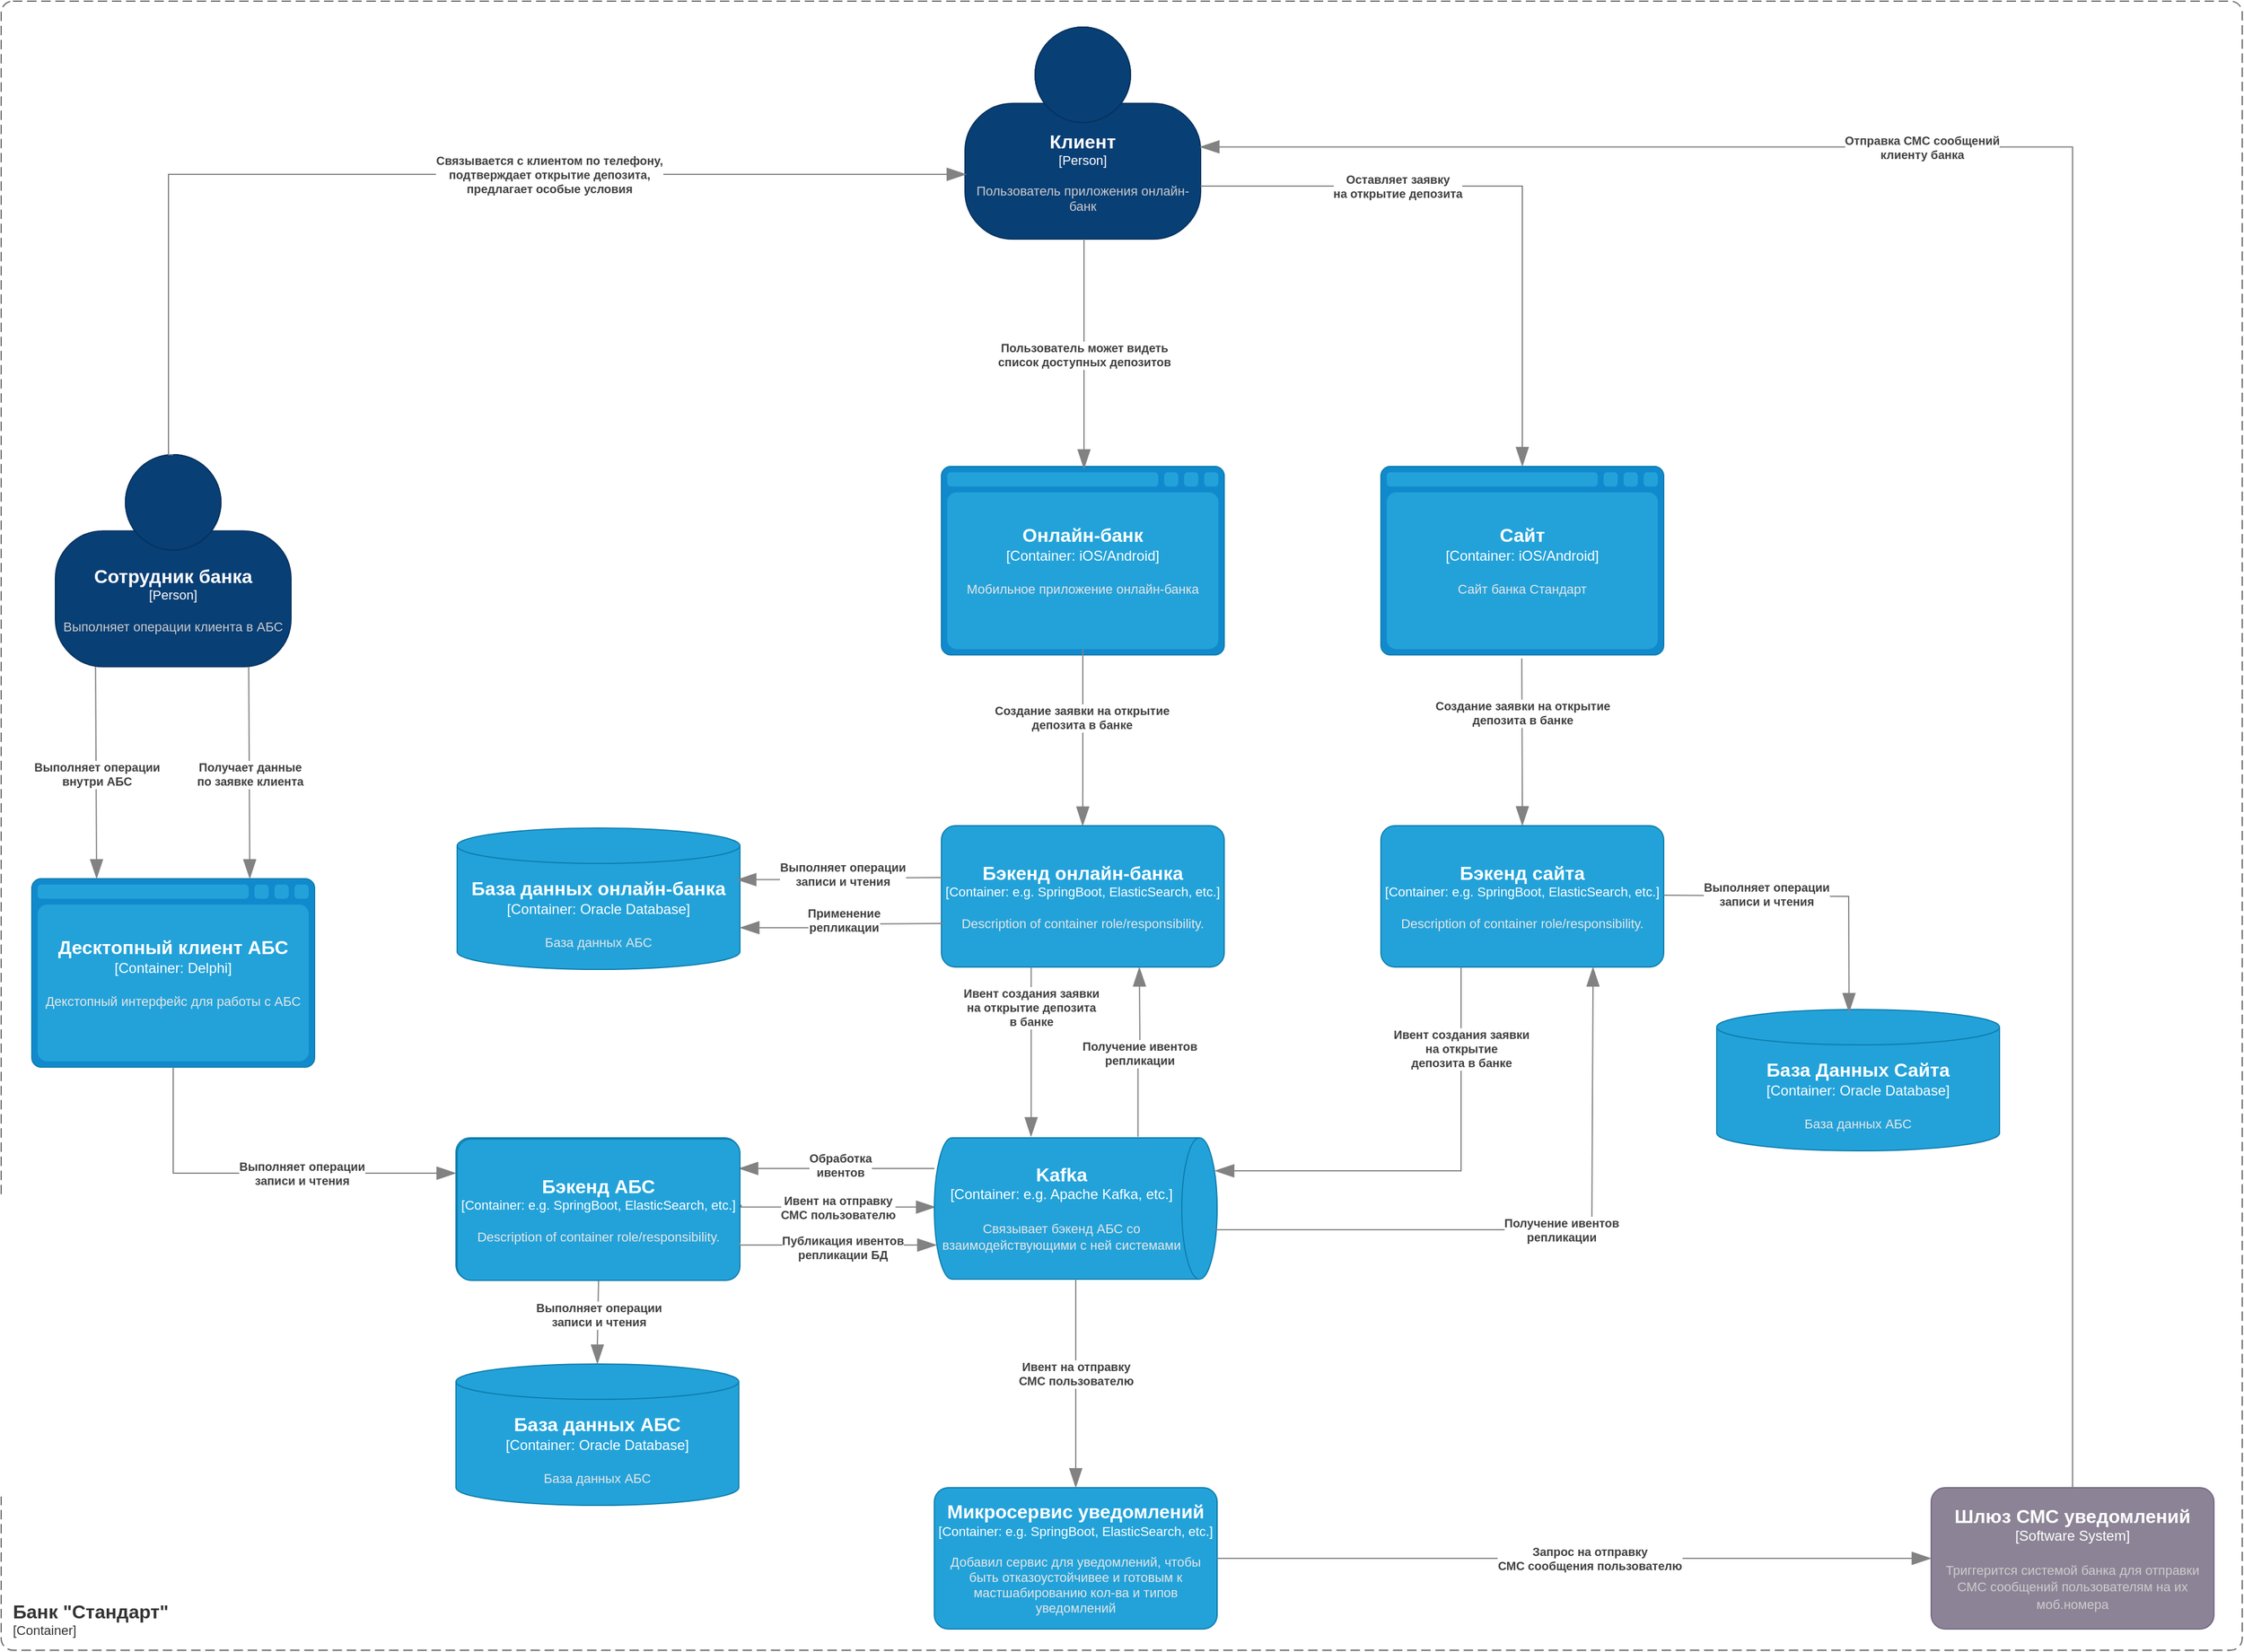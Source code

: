 <mxfile version="26.1.1">
  <diagram name="Page-1" id="vCLyMMl_M-aFY95efaUr">
    <mxGraphModel dx="3292" dy="2176" grid="0" gridSize="1" guides="1" tooltips="1" connect="1" arrows="1" fold="1" page="0" pageScale="1" pageWidth="827" pageHeight="1169" math="0" shadow="0">
      <root>
        <mxCell id="0" />
        <mxCell id="1" parent="0" />
        <object placeholders="1" c4Name="Десктопный клиент АБС" c4Type="Container" c4Technology="Delphi" c4Description="Декстопный интерфейс для работы с АБС" label="&lt;font style=&quot;font-size: 16px&quot;&gt;&lt;b&gt;%c4Name%&lt;/b&gt;&lt;/font&gt;&lt;div&gt;[%c4Type%:&amp;nbsp;%c4Technology%]&lt;/div&gt;&lt;br&gt;&lt;div&gt;&lt;font style=&quot;font-size: 11px&quot;&gt;&lt;font color=&quot;#E6E6E6&quot;&gt;%c4Description%&lt;/font&gt;&lt;/div&gt;" id="JOCY_ID4hpT7s9W917Ay-1">
          <mxCell style="shape=mxgraph.c4.webBrowserContainer2;whiteSpace=wrap;html=1;boundedLbl=1;rounded=0;labelBackgroundColor=none;strokeColor=#118ACD;fillColor=#23A2D9;strokeColor=#118ACD;strokeColor2=#0E7DAD;fontSize=12;fontColor=#ffffff;align=center;metaEdit=1;points=[[0.5,0,0],[1,0.25,0],[1,0.5,0],[1,0.75,0],[0.5,1,0],[0,0.75,0],[0,0.5,0],[0,0.25,0]];resizable=0;" parent="1" vertex="1">
            <mxGeometry x="360" y="540" width="240" height="160" as="geometry" />
          </mxCell>
        </object>
        <object placeholders="1" c4Name="База данных АБС" c4Type="Container" c4Technology="Oracle Database" c4Description="База данных АБС" label="&lt;font style=&quot;font-size: 16px&quot;&gt;&lt;b&gt;%c4Name%&lt;/b&gt;&lt;/font&gt;&lt;div&gt;[%c4Type%:&amp;nbsp;%c4Technology%]&lt;/div&gt;&lt;br&gt;&lt;div&gt;&lt;font style=&quot;font-size: 11px&quot;&gt;&lt;font color=&quot;#E6E6E6&quot;&gt;%c4Description%&lt;/font&gt;&lt;/div&gt;" id="JOCY_ID4hpT7s9W917Ay-2">
          <mxCell style="shape=cylinder3;size=15;whiteSpace=wrap;html=1;boundedLbl=1;rounded=0;labelBackgroundColor=none;fillColor=#23A2D9;fontSize=12;fontColor=#ffffff;align=center;strokeColor=#0E7DAD;metaEdit=1;points=[[0.5,0,0],[1,0.25,0],[1,0.5,0],[1,0.75,0],[0.5,1,0],[0,0.75,0],[0,0.5,0],[0,0.25,0]];resizable=0;" parent="1" vertex="1">
            <mxGeometry x="720" y="952" width="240" height="120" as="geometry" />
          </mxCell>
        </object>
        <object placeholders="1" c4Name="Бэкенд АБС" c4Type="Container" c4Technology="e.g. SpringBoot, ElasticSearch, etc." c4Description="Description of container role/responsibility." label="&lt;font style=&quot;font-size: 16px&quot;&gt;&lt;b&gt;%c4Name%&lt;/b&gt;&lt;/font&gt;&lt;div&gt;[%c4Type%: %c4Technology%]&lt;/div&gt;&lt;br&gt;&lt;div&gt;&lt;font style=&quot;font-size: 11px&quot;&gt;&lt;font color=&quot;#E6E6E6&quot;&gt;%c4Description%&lt;/font&gt;&lt;/div&gt;" id="JOCY_ID4hpT7s9W917Ay-3">
          <mxCell style="rounded=1;whiteSpace=wrap;html=1;fontSize=11;labelBackgroundColor=none;fillColor=#23A2D9;fontColor=#ffffff;align=center;arcSize=10;strokeColor=#0E7DAD;metaEdit=1;resizable=0;points=[[0.25,0,0],[0.5,0,0],[0.75,0,0],[1,0.25,0],[1,0.5,0],[1,0.75,0],[0.75,1,0],[0.5,1,0],[0.25,1,0],[0,0.75,0],[0,0.5,0],[0,0.25,0]];" parent="1" vertex="1">
            <mxGeometry x="720" y="760" width="240" height="120" as="geometry" />
          </mxCell>
        </object>
        <object placeholders="1" c4Name="Онлайн-банк" c4Type="Container" c4Technology="iOS/Android" c4Description="Мобильное приложение онлайн-банка" label="&lt;font style=&quot;font-size: 16px&quot;&gt;&lt;b&gt;%c4Name%&lt;/b&gt;&lt;/font&gt;&lt;div&gt;[%c4Type%:&amp;nbsp;%c4Technology%]&lt;/div&gt;&lt;br&gt;&lt;div&gt;&lt;font style=&quot;font-size: 11px&quot;&gt;&lt;font color=&quot;#E6E6E6&quot;&gt;%c4Description%&lt;/font&gt;&lt;/div&gt;" id="JOCY_ID4hpT7s9W917Ay-4">
          <mxCell style="shape=mxgraph.c4.webBrowserContainer2;whiteSpace=wrap;html=1;boundedLbl=1;rounded=0;labelBackgroundColor=none;strokeColor=#118ACD;fillColor=#23A2D9;strokeColor=#118ACD;strokeColor2=#0E7DAD;fontSize=12;fontColor=#ffffff;align=center;metaEdit=1;points=[[0.5,0,0],[1,0.25,0],[1,0.5,0],[1,0.75,0],[0.5,1,0],[0,0.75,0],[0,0.5,0],[0,0.25,0]];resizable=0;" parent="1" vertex="1">
            <mxGeometry x="1132" y="190" width="240" height="160" as="geometry" />
          </mxCell>
        </object>
        <object placeholders="1" c4Name="Сотрудник банка" c4Type="Person" c4Description="Выполняет операции клиента в АБС" label="&lt;font style=&quot;font-size: 16px&quot;&gt;&lt;b&gt;%c4Name%&lt;/b&gt;&lt;/font&gt;&lt;div&gt;[%c4Type%]&lt;/div&gt;&lt;br&gt;&lt;div&gt;&lt;font style=&quot;font-size: 11px&quot;&gt;&lt;font color=&quot;#cccccc&quot;&gt;%c4Description%&lt;/font&gt;&lt;/div&gt;" id="JOCY_ID4hpT7s9W917Ay-5">
          <mxCell style="html=1;fontSize=11;dashed=0;whiteSpace=wrap;fillColor=#083F75;strokeColor=#06315C;fontColor=#ffffff;shape=mxgraph.c4.person2;align=center;metaEdit=1;points=[[0.5,0,0],[1,0.5,0],[1,0.75,0],[0.75,1,0],[0.5,1,0],[0.25,1,0],[0,0.75,0],[0,0.5,0]];resizable=0;" parent="1" vertex="1">
            <mxGeometry x="380" y="180" width="200" height="180" as="geometry" />
          </mxCell>
        </object>
        <object placeholders="1" c4Name="Клиент" c4Type="Person" c4Description="Пользователь приложения онлайн-банк" label="&lt;font style=&quot;font-size: 16px&quot;&gt;&lt;b&gt;%c4Name%&lt;/b&gt;&lt;/font&gt;&lt;div&gt;[%c4Type%]&lt;/div&gt;&lt;br&gt;&lt;div&gt;&lt;font style=&quot;font-size: 11px&quot;&gt;&lt;font color=&quot;#cccccc&quot;&gt;%c4Description%&lt;/font&gt;&lt;/div&gt;" id="JOCY_ID4hpT7s9W917Ay-6">
          <mxCell style="html=1;fontSize=11;dashed=0;whiteSpace=wrap;fillColor=#083F75;strokeColor=#06315C;fontColor=#ffffff;shape=mxgraph.c4.person2;align=center;metaEdit=1;points=[[0.5,0,0],[1,0.5,0],[1,0.75,0],[0.75,1,0],[0.5,1,0],[0.25,1,0],[0,0.75,0],[0,0.5,0]];resizable=0;" parent="1" vertex="1">
            <mxGeometry x="1152" y="-183" width="200" height="180" as="geometry" />
          </mxCell>
        </object>
        <object placeholders="1" c4Name="Сайт" c4Type="Container" c4Technology="iOS/Android" c4Description="Сайт банка Стандарт" label="&lt;font style=&quot;font-size: 16px&quot;&gt;&lt;b&gt;%c4Name%&lt;/b&gt;&lt;/font&gt;&lt;div&gt;[%c4Type%:&amp;nbsp;%c4Technology%]&lt;/div&gt;&lt;br&gt;&lt;div&gt;&lt;font style=&quot;font-size: 11px&quot;&gt;&lt;font color=&quot;#E6E6E6&quot;&gt;%c4Description%&lt;/font&gt;&lt;/div&gt;" id="JOCY_ID4hpT7s9W917Ay-7">
          <mxCell style="shape=mxgraph.c4.webBrowserContainer2;whiteSpace=wrap;html=1;boundedLbl=1;rounded=0;labelBackgroundColor=none;strokeColor=#118ACD;fillColor=#23A2D9;strokeColor=#118ACD;strokeColor2=#0E7DAD;fontSize=12;fontColor=#ffffff;align=center;metaEdit=1;points=[[0.5,0,0],[1,0.25,0],[1,0.5,0],[1,0.75,0],[0.5,1,0],[0,0.75,0],[0,0.5,0],[0,0.25,0]];resizable=0;" parent="1" vertex="1">
            <mxGeometry x="1505" y="190" width="240" height="160" as="geometry" />
          </mxCell>
        </object>
        <object placeholders="1" c4Name="Шлюз СМС уведомлений" c4Type="Software System" c4Description="Триггерится системой банка для отправки СМС сообщений пользователям на их моб.номера" label="&lt;font style=&quot;font-size: 16px&quot;&gt;&lt;b&gt;%c4Name%&lt;/b&gt;&lt;/font&gt;&lt;div&gt;[%c4Type%]&lt;/div&gt;&lt;br&gt;&lt;div&gt;&lt;font style=&quot;font-size: 11px&quot;&gt;&lt;font color=&quot;#cccccc&quot;&gt;%c4Description%&lt;/font&gt;&lt;/div&gt;" id="JOCY_ID4hpT7s9W917Ay-8">
          <mxCell style="rounded=1;whiteSpace=wrap;html=1;labelBackgroundColor=none;fillColor=#8C8496;fontColor=#ffffff;align=center;arcSize=10;strokeColor=#736782;metaEdit=1;resizable=0;points=[[0.25,0,0],[0.5,0,0],[0.75,0,0],[1,0.25,0],[1,0.5,0],[1,0.75,0],[0.75,1,0],[0.5,1,0],[0.25,1,0],[0,0.75,0],[0,0.5,0],[0,0.25,0]];" parent="1" vertex="1">
            <mxGeometry x="1972" y="1057" width="240" height="120" as="geometry" />
          </mxCell>
        </object>
        <object placeholders="1" c4Type="Relationship" c4Description="Пользователь может видеть &#xa;список доступных депозитов" label="&lt;div style=&quot;text-align: left&quot;&gt;&lt;div style=&quot;text-align: center&quot;&gt;&lt;b&gt;%c4Description%&lt;/b&gt;&lt;/div&gt;" id="JOCY_ID4hpT7s9W917Ay-9">
          <mxCell style="endArrow=blockThin;html=1;fontSize=10;fontColor=#404040;strokeWidth=1;endFill=1;strokeColor=#828282;elbow=vertical;metaEdit=1;endSize=14;startSize=14;jumpStyle=arc;jumpSize=16;rounded=0;edgeStyle=orthogonalEdgeStyle;exitX=0.5;exitY=1;exitDx=0;exitDy=0;exitPerimeter=0;" parent="1" edge="1">
            <mxGeometry width="240" relative="1" as="geometry">
              <mxPoint x="1253" y="-3.0" as="sourcePoint" />
              <mxPoint x="1253" y="192" as="targetPoint" />
            </mxGeometry>
          </mxCell>
        </object>
        <object placeholders="1" c4Type="Relationship" c4Description="Выполняет операции &#xa;внутри АБС" label="&lt;div style=&quot;text-align: left&quot;&gt;&lt;div style=&quot;text-align: center&quot;&gt;&lt;b&gt;%c4Description%&lt;/b&gt;&lt;/div&gt;" id="JOCY_ID4hpT7s9W917Ay-10">
          <mxCell style="endArrow=blockThin;html=1;fontSize=10;fontColor=#404040;strokeWidth=1;endFill=1;strokeColor=#828282;elbow=vertical;metaEdit=1;endSize=14;startSize=14;jumpStyle=arc;jumpSize=16;rounded=0;edgeStyle=orthogonalEdgeStyle;exitX=0.5;exitY=1;exitDx=0;exitDy=0;exitPerimeter=0;entryX=0.5;entryY=0;entryDx=0;entryDy=0;entryPerimeter=0;" parent="1" edge="1">
            <mxGeometry width="240" relative="1" as="geometry">
              <mxPoint x="414.09" y="360" as="sourcePoint" />
              <mxPoint x="415" y="540" as="targetPoint" />
            </mxGeometry>
          </mxCell>
        </object>
        <object placeholders="1" c4Type="Relationship" c4Description="Оставляет заявку &#xa;на открытие депозита" label="&lt;div style=&quot;text-align: left&quot;&gt;&lt;div style=&quot;text-align: center&quot;&gt;&lt;b&gt;%c4Description%&lt;/b&gt;&lt;/div&gt;" id="JOCY_ID4hpT7s9W917Ay-11">
          <mxCell style="endArrow=blockThin;html=1;fontSize=10;fontColor=#404040;strokeWidth=1;endFill=1;strokeColor=#828282;elbow=vertical;metaEdit=1;endSize=14;startSize=14;jumpStyle=arc;jumpSize=16;rounded=0;edgeStyle=orthogonalEdgeStyle;exitX=1;exitY=0.75;exitDx=0;exitDy=0;exitPerimeter=0;entryX=0.5;entryY=0;entryDx=0;entryDy=0;entryPerimeter=0;" parent="1" source="JOCY_ID4hpT7s9W917Ay-6" target="JOCY_ID4hpT7s9W917Ay-7" edge="1">
            <mxGeometry x="-0.346" width="240" relative="1" as="geometry">
              <mxPoint x="1623" y="220" as="sourcePoint" />
              <mxPoint x="1625" y="185" as="targetPoint" />
              <mxPoint as="offset" />
              <Array as="points">
                <mxPoint x="1625" y="-48" />
              </Array>
            </mxGeometry>
          </mxCell>
        </object>
        <object placeholders="1" c4Type="Relationship" c4Description="Ивент на отправку&#xa;СМС пользователю" label="&lt;div style=&quot;text-align: left&quot;&gt;&lt;div style=&quot;text-align: center&quot;&gt;&lt;b&gt;%c4Description%&lt;/b&gt;&lt;/div&gt;" id="JOCY_ID4hpT7s9W917Ay-12">
          <mxCell style="endArrow=blockThin;html=1;fontSize=10;fontColor=#404040;strokeWidth=1;endFill=1;strokeColor=#828282;elbow=vertical;metaEdit=1;endSize=14;startSize=14;jumpStyle=arc;jumpSize=16;rounded=0;edgeStyle=orthogonalEdgeStyle;exitX=0.996;exitY=0.603;exitDx=0;exitDy=0;exitPerimeter=0;entryX=0.623;entryY=0.996;entryDx=0;entryDy=0;entryPerimeter=0;" parent="1" edge="1">
            <mxGeometry x="0.014" width="240" relative="1" as="geometry">
              <mxPoint x="960.04" y="817.36" as="sourcePoint" />
              <mxPoint x="1126.96" y="818.76" as="targetPoint" />
              <Array as="points">
                <mxPoint x="962" y="817" />
                <mxPoint x="962" y="819" />
              </Array>
              <mxPoint as="offset" />
            </mxGeometry>
          </mxCell>
        </object>
        <object placeholders="1" c4Type="Relationship" c4Description="Отправка СМС сообщений&#xa;клиенту банка" label="&lt;div style=&quot;text-align: left&quot;&gt;&lt;div style=&quot;text-align: center&quot;&gt;&lt;b&gt;%c4Description%&lt;/b&gt;&lt;/div&gt;" id="JOCY_ID4hpT7s9W917Ay-13">
          <mxCell style="endArrow=blockThin;html=1;fontSize=10;fontColor=#404040;strokeWidth=1;endFill=1;strokeColor=#828282;elbow=vertical;metaEdit=1;endSize=14;startSize=14;jumpStyle=arc;jumpSize=16;rounded=0;edgeStyle=orthogonalEdgeStyle;exitX=0.5;exitY=0;exitDx=0;exitDy=0;exitPerimeter=0;entryX=0.997;entryY=0.565;entryDx=0;entryDy=0;entryPerimeter=0;" parent="1" source="JOCY_ID4hpT7s9W917Ay-8" target="JOCY_ID4hpT7s9W917Ay-6" edge="1">
            <mxGeometry x="0.348" width="240" relative="1" as="geometry">
              <mxPoint x="1660" y="640" as="sourcePoint" />
              <mxPoint x="1972" y="205" as="targetPoint" />
              <mxPoint as="offset" />
            </mxGeometry>
          </mxCell>
        </object>
        <object placeholders="1" c4Type="Relationship" c4Description="Выполняет операции &#xa;записи и чтения" label="&lt;div style=&quot;text-align: left&quot;&gt;&lt;div style=&quot;text-align: center&quot;&gt;&lt;b&gt;%c4Description%&lt;/b&gt;&lt;/div&gt;" id="JOCY_ID4hpT7s9W917Ay-14">
          <mxCell style="endArrow=blockThin;html=1;fontSize=10;fontColor=#404040;strokeWidth=1;endFill=1;strokeColor=#828282;elbow=vertical;metaEdit=1;endSize=14;startSize=14;jumpStyle=arc;jumpSize=16;rounded=0;edgeStyle=orthogonalEdgeStyle;exitX=0.5;exitY=1;exitDx=0;exitDy=0;exitPerimeter=0;entryX=0;entryY=0.25;entryDx=0;entryDy=0;entryPerimeter=0;" parent="1" source="JOCY_ID4hpT7s9W917Ay-1" target="JOCY_ID4hpT7s9W917Ay-3" edge="1">
            <mxGeometry x="0.204" width="240" relative="1" as="geometry">
              <mxPoint x="480" y="819.47" as="sourcePoint" />
              <mxPoint x="720" y="819.47" as="targetPoint" />
              <Array as="points">
                <mxPoint x="480" y="790" />
              </Array>
              <mxPoint as="offset" />
            </mxGeometry>
          </mxCell>
        </object>
        <object placeholders="1" c4Type="Relationship" c4Description="Выполняет операции &#xa;записи и чтения" label="&lt;div style=&quot;text-align: left&quot;&gt;&lt;div style=&quot;text-align: center&quot;&gt;&lt;b&gt;%c4Description%&lt;/b&gt;&lt;/div&gt;" id="JOCY_ID4hpT7s9W917Ay-15">
          <mxCell style="endArrow=blockThin;html=1;fontSize=10;fontColor=#404040;strokeWidth=1;endFill=1;strokeColor=#828282;elbow=vertical;metaEdit=1;endSize=14;startSize=14;jumpStyle=arc;jumpSize=16;rounded=0;edgeStyle=orthogonalEdgeStyle;entryX=0.5;entryY=0;entryDx=0;entryDy=0;entryPerimeter=0;exitX=0.5;exitY=1;exitDx=0;exitDy=0;exitPerimeter=0;" parent="1" source="XzIJgoyVGefvGtBD2fdD-3" target="JOCY_ID4hpT7s9W917Ay-2" edge="1">
            <mxGeometry x="-0.188" width="240" relative="1" as="geometry">
              <mxPoint x="682" y="902" as="sourcePoint" />
              <mxPoint x="922" y="902" as="targetPoint" />
              <mxPoint as="offset" />
            </mxGeometry>
          </mxCell>
        </object>
        <object placeholders="1" c4Name="Банк &quot;Стандарт&quot;" c4Type="ContainerScopeBoundary" c4Application="Container" label="&lt;font style=&quot;font-size: 16px&quot;&gt;&lt;b&gt;&lt;div style=&quot;text-align: left&quot;&gt;%c4Name%&lt;/div&gt;&lt;/b&gt;&lt;/font&gt;&lt;div style=&quot;text-align: left&quot;&gt;[%c4Application%]&lt;/div&gt;" id="JOCY_ID4hpT7s9W917Ay-16">
          <mxCell style="rounded=1;fontSize=11;whiteSpace=wrap;html=1;dashed=1;arcSize=20;fillColor=none;strokeColor=#666666;fontColor=#333333;labelBackgroundColor=none;align=left;verticalAlign=bottom;labelBorderColor=none;spacingTop=0;spacing=10;dashPattern=8 4;metaEdit=1;rotatable=0;perimeter=rectanglePerimeter;noLabel=0;labelPadding=0;allowArrows=0;connectable=0;expand=0;recursiveResize=0;editable=1;pointerEvents=0;absoluteArcSize=1;points=[[0.25,0,0],[0.5,0,0],[0.75,0,0],[1,0.25,0],[1,0.5,0],[1,0.75,0],[0.75,1,0],[0.5,1,0],[0.25,1,0],[0,0.75,0],[0,0.5,0],[0,0.25,0]];" parent="1" vertex="1">
            <mxGeometry x="334" y="-205" width="1902" height="1400" as="geometry" />
          </mxCell>
        </object>
        <object placeholders="1" c4Type="Relationship" c4Description="Создание заявки на открытие &#xa;депозита в банке" label="&lt;div style=&quot;text-align: left&quot;&gt;&lt;div style=&quot;text-align: center&quot;&gt;&lt;b&gt;%c4Description%&lt;/b&gt;&lt;/div&gt;" id="JOCY_ID4hpT7s9W917Ay-17">
          <mxCell style="endArrow=blockThin;html=1;fontSize=10;fontColor=#404040;strokeWidth=1;endFill=1;strokeColor=#828282;elbow=vertical;metaEdit=1;endSize=14;startSize=14;jumpStyle=arc;jumpSize=16;rounded=0;edgeStyle=orthogonalEdgeStyle;entryX=0.5;entryY=0;entryDx=0;entryDy=0;entryPerimeter=0;" parent="1" target="XzIJgoyVGefvGtBD2fdD-1" edge="1">
            <mxGeometry x="-0.351" width="240" relative="1" as="geometry">
              <mxPoint x="1624.55" y="353" as="sourcePoint" />
              <mxPoint x="1624.55" y="455" as="targetPoint" />
              <Array as="points" />
              <mxPoint as="offset" />
            </mxGeometry>
          </mxCell>
        </object>
        <object placeholders="1" c4Type="Relationship" c4Description="Получает данные &#xa;по заявке клиента" label="&lt;div style=&quot;text-align: left&quot;&gt;&lt;div style=&quot;text-align: center&quot;&gt;&lt;b&gt;%c4Description%&lt;/b&gt;&lt;/div&gt;" id="JOCY_ID4hpT7s9W917Ay-18">
          <mxCell style="endArrow=blockThin;html=1;fontSize=10;fontColor=#404040;strokeWidth=1;endFill=1;strokeColor=#828282;elbow=vertical;metaEdit=1;endSize=14;startSize=14;jumpStyle=arc;jumpSize=16;rounded=0;edgeStyle=orthogonalEdgeStyle;exitX=0.5;exitY=1;exitDx=0;exitDy=0;exitPerimeter=0;entryX=0.5;entryY=0;entryDx=0;entryDy=0;entryPerimeter=0;" parent="1" edge="1">
            <mxGeometry width="240" relative="1" as="geometry">
              <mxPoint x="544.09" y="360" as="sourcePoint" />
              <mxPoint x="545" y="540" as="targetPoint" />
            </mxGeometry>
          </mxCell>
        </object>
        <object placeholders="1" c4Type="Relationship" c4Description="Связывается с клиентом по телефону,&#xa;подтверждает открытие депозита, &#xa;предлагает особые условия" label="&lt;div style=&quot;text-align: left&quot;&gt;&lt;div style=&quot;text-align: center&quot;&gt;&lt;b&gt;%c4Description%&lt;/b&gt;&lt;/div&gt;" id="JOCY_ID4hpT7s9W917Ay-19">
          <mxCell style="endArrow=blockThin;html=1;fontSize=10;fontColor=#404040;strokeWidth=1;endFill=1;strokeColor=#828282;elbow=vertical;metaEdit=1;endSize=14;startSize=14;jumpStyle=arc;jumpSize=16;rounded=0;edgeStyle=orthogonalEdgeStyle;exitX=0.5;exitY=0;exitDx=0;exitDy=0;exitPerimeter=0;" parent="1" source="JOCY_ID4hpT7s9W917Ay-5" edge="1">
            <mxGeometry x="0.228" width="240" relative="1" as="geometry">
              <mxPoint x="580" y="297" as="sourcePoint" />
              <mxPoint x="1153" y="-58" as="targetPoint" />
              <Array as="points">
                <mxPoint x="476" y="180" />
                <mxPoint x="476" y="-58" />
              </Array>
              <mxPoint as="offset" />
            </mxGeometry>
          </mxCell>
        </object>
        <object placeholders="1" c4Type="Relationship" c4Description="Создание заявки на открытие &#xa;депозита в банке" label="&lt;div style=&quot;text-align: left&quot;&gt;&lt;div style=&quot;text-align: center&quot;&gt;&lt;b&gt;%c4Description%&lt;/b&gt;&lt;/div&gt;" id="JOCY_ID4hpT7s9W917Ay-20">
          <mxCell style="endArrow=blockThin;html=1;fontSize=10;fontColor=#404040;strokeWidth=1;endFill=1;strokeColor=#828282;elbow=vertical;metaEdit=1;endSize=14;startSize=14;jumpStyle=arc;jumpSize=16;rounded=0;edgeStyle=orthogonalEdgeStyle;entryX=0.491;entryY=0.002;entryDx=0;entryDy=0;entryPerimeter=0;" parent="1" edge="1">
            <mxGeometry x="-0.242" y="-1" width="240" relative="1" as="geometry">
              <mxPoint x="1252" y="345" as="sourcePoint" />
              <mxPoint x="1251.84" y="495.24" as="targetPoint" />
              <Array as="points" />
              <mxPoint y="1" as="offset" />
            </mxGeometry>
          </mxCell>
        </object>
        <object placeholders="1" c4Name="Бэкенд онлайн-банка" c4Type="Container" c4Technology="e.g. SpringBoot, ElasticSearch, etc." c4Description="Description of container role/responsibility." label="&lt;font style=&quot;font-size: 16px&quot;&gt;&lt;b&gt;%c4Name%&lt;/b&gt;&lt;/font&gt;&lt;div&gt;[%c4Type%: %c4Technology%]&lt;/div&gt;&lt;br&gt;&lt;div&gt;&lt;font style=&quot;font-size: 11px&quot;&gt;&lt;font color=&quot;#E6E6E6&quot;&gt;%c4Description%&lt;/font&gt;&lt;/div&gt;" id="KZVU23X3Q1BOoCKSSJAk-1">
          <mxCell style="rounded=1;whiteSpace=wrap;html=1;fontSize=11;labelBackgroundColor=none;fillColor=#23A2D9;fontColor=#ffffff;align=center;arcSize=10;strokeColor=#0E7DAD;metaEdit=1;resizable=0;points=[[0.25,0,0],[0.5,0,0],[0.75,0,0],[1,0.25,0],[1,0.5,0],[1,0.75,0],[0.75,1,0],[0.5,1,0],[0.25,1,0],[0,0.75,0],[0,0.5,0],[0,0.25,0]];" parent="1" vertex="1">
            <mxGeometry x="1132" y="495" width="240" height="120" as="geometry" />
          </mxCell>
        </object>
        <object placeholders="1" c4Name="Kafka" c4Type="Container" c4Technology="e.g. Apache Kafka, etc." c4Description="Связывает бэкенд АБС со взаимодействующими с ней системами" label="&lt;font style=&quot;font-size: 16px&quot;&gt;&lt;b&gt;%c4Name%&lt;/b&gt;&lt;/font&gt;&lt;div&gt;[%c4Type%:&amp;nbsp;%c4Technology%]&lt;/div&gt;&lt;br&gt;&lt;div&gt;&lt;font style=&quot;font-size: 11px&quot;&gt;&lt;font color=&quot;#E6E6E6&quot;&gt;%c4Description%&lt;/font&gt;&lt;/div&gt;" id="KZVU23X3Q1BOoCKSSJAk-3">
          <mxCell style="shape=cylinder3;size=15;direction=south;whiteSpace=wrap;html=1;boundedLbl=1;rounded=0;labelBackgroundColor=none;fillColor=#23A2D9;fontSize=12;fontColor=#ffffff;align=center;strokeColor=#0E7DAD;metaEdit=1;points=[[0.5,0,0],[1,0.25,0],[1,0.5,0],[1,0.75,0],[0.5,1,0],[0,0.75,0],[0,0.5,0],[0,0.25,0]];resizable=0;" parent="1" vertex="1">
            <mxGeometry x="1126" y="760" width="240" height="120" as="geometry" />
          </mxCell>
        </object>
        <object placeholders="1" c4Type="Relationship" c4Description="Ивент создания заявки &#xa;на открытие депозита&#xa;в банке" label="&lt;div style=&quot;text-align: left&quot;&gt;&lt;div style=&quot;text-align: center&quot;&gt;&lt;b&gt;%c4Description%&lt;/b&gt;&lt;/div&gt;" id="KZVU23X3Q1BOoCKSSJAk-4">
          <mxCell style="endArrow=blockThin;html=1;fontSize=10;fontColor=#404040;strokeWidth=1;endFill=1;strokeColor=#828282;elbow=vertical;metaEdit=1;endSize=14;startSize=14;jumpStyle=arc;jumpSize=16;rounded=0;edgeStyle=orthogonalEdgeStyle;" parent="1" edge="1">
            <mxGeometry x="-0.529" width="240" relative="1" as="geometry">
              <mxPoint x="1208.16" y="615" as="sourcePoint" />
              <mxPoint x="1208" y="759" as="targetPoint" />
              <Array as="points" />
              <mxPoint as="offset" />
            </mxGeometry>
          </mxCell>
        </object>
        <object placeholders="1" c4Type="Relationship" c4Description="Обработка &#xa;ивентов" label="&lt;div style=&quot;text-align: left&quot;&gt;&lt;div style=&quot;text-align: center&quot;&gt;&lt;b&gt;%c4Description%&lt;/b&gt;&lt;/div&gt;" id="KZVU23X3Q1BOoCKSSJAk-5">
          <mxCell style="endArrow=blockThin;html=1;fontSize=10;fontColor=#404040;strokeWidth=1;endFill=1;strokeColor=#828282;elbow=vertical;metaEdit=1;endSize=14;startSize=14;jumpStyle=arc;jumpSize=16;rounded=0;edgeStyle=orthogonalEdgeStyle;entryX=1;entryY=0.5;entryDx=0;entryDy=0;entryPerimeter=0;exitX=0.5;exitY=1;exitDx=0;exitDy=0;exitPerimeter=0;" parent="1" edge="1">
            <mxGeometry x="-0.036" y="-3" width="240" relative="1" as="geometry">
              <mxPoint x="1126" y="786" as="sourcePoint" />
              <mxPoint x="960" y="786" as="targetPoint" />
              <Array as="points" />
              <mxPoint as="offset" />
            </mxGeometry>
          </mxCell>
        </object>
        <object placeholders="1" c4Name="Бэкенд сайта" c4Type="Container" c4Technology="e.g. SpringBoot, ElasticSearch, etc." c4Description="Description of container role/responsibility." label="&lt;font style=&quot;font-size: 16px&quot;&gt;&lt;b&gt;%c4Name%&lt;/b&gt;&lt;/font&gt;&lt;div&gt;[%c4Type%: %c4Technology%]&lt;/div&gt;&lt;br&gt;&lt;div&gt;&lt;font style=&quot;font-size: 11px&quot;&gt;&lt;font color=&quot;#E6E6E6&quot;&gt;%c4Description%&lt;/font&gt;&lt;/div&gt;" id="XzIJgoyVGefvGtBD2fdD-1">
          <mxCell style="rounded=1;whiteSpace=wrap;html=1;fontSize=11;labelBackgroundColor=none;fillColor=#23A2D9;fontColor=#ffffff;align=center;arcSize=10;strokeColor=#0E7DAD;metaEdit=1;resizable=0;points=[[0.25,0,0],[0.5,0,0],[0.75,0,0],[1,0.25,0],[1,0.5,0],[1,0.75,0],[0.75,1,0],[0.5,1,0],[0.25,1,0],[0,0.75,0],[0,0.5,0],[0,0.25,0]];" vertex="1" parent="1">
            <mxGeometry x="1505" y="495" width="240" height="120" as="geometry" />
          </mxCell>
        </object>
        <object placeholders="1" c4Type="Relationship" c4Description="Ивент создания заявки &#xa;на открытие &#xa;депозита в банке" label="&lt;div style=&quot;text-align: left&quot;&gt;&lt;div style=&quot;text-align: center&quot;&gt;&lt;b&gt;%c4Description%&lt;/b&gt;&lt;/div&gt;" id="XzIJgoyVGefvGtBD2fdD-2">
          <mxCell style="endArrow=blockThin;html=1;fontSize=10;fontColor=#404040;strokeWidth=1;endFill=1;strokeColor=#828282;elbow=vertical;metaEdit=1;endSize=14;startSize=14;jumpStyle=arc;jumpSize=16;rounded=0;edgeStyle=orthogonalEdgeStyle;" edge="1" parent="1" source="XzIJgoyVGefvGtBD2fdD-1">
            <mxGeometry x="-0.639" width="240" relative="1" as="geometry">
              <mxPoint x="1718" y="627" as="sourcePoint" />
              <mxPoint x="1364" y="788" as="targetPoint" />
              <Array as="points">
                <mxPoint x="1573" y="788" />
              </Array>
              <mxPoint as="offset" />
            </mxGeometry>
          </mxCell>
        </object>
        <object placeholders="1" c4Name="Бэкенд АБС" c4Type="Container" c4Technology="e.g. SpringBoot, ElasticSearch, etc." c4Description="Description of container role/responsibility." label="&lt;font style=&quot;font-size: 16px&quot;&gt;&lt;b&gt;%c4Name%&lt;/b&gt;&lt;/font&gt;&lt;div&gt;[%c4Type%: %c4Technology%]&lt;/div&gt;&lt;br&gt;&lt;div&gt;&lt;font style=&quot;font-size: 11px&quot;&gt;&lt;font color=&quot;#E6E6E6&quot;&gt;%c4Description%&lt;/font&gt;&lt;/div&gt;" id="XzIJgoyVGefvGtBD2fdD-3">
          <mxCell style="rounded=1;whiteSpace=wrap;html=1;fontSize=11;labelBackgroundColor=none;fillColor=#23A2D9;fontColor=#ffffff;align=center;arcSize=10;strokeColor=#0E7DAD;metaEdit=1;resizable=0;points=[[0.25,0,0],[0.5,0,0],[0.75,0,0],[1,0.25,0],[1,0.5,0],[1,0.75,0],[0.75,1,0],[0.5,1,0],[0.25,1,0],[0,0.75,0],[0,0.5,0],[0,0.25,0]];" vertex="1" parent="1">
            <mxGeometry x="721" y="761" width="240" height="120" as="geometry" />
          </mxCell>
        </object>
        <object placeholders="1" c4Name="Микросервис уведомлений" c4Type="Container" c4Technology="e.g. SpringBoot, ElasticSearch, etc." c4Description="Добавил сервис для уведомлений, чтобы быть отказоустойчивее и готовым к мастшабированию кол-ва и типов уведомлений" label="&lt;font style=&quot;font-size: 16px&quot;&gt;&lt;b&gt;%c4Name%&lt;/b&gt;&lt;/font&gt;&lt;div&gt;[%c4Type%: %c4Technology%]&lt;/div&gt;&lt;br&gt;&lt;div&gt;&lt;font style=&quot;font-size: 11px&quot;&gt;&lt;font color=&quot;#E6E6E6&quot;&gt;%c4Description%&lt;/font&gt;&lt;/div&gt;" id="XzIJgoyVGefvGtBD2fdD-4">
          <mxCell style="rounded=1;whiteSpace=wrap;html=1;fontSize=11;labelBackgroundColor=none;fillColor=#23A2D9;fontColor=#ffffff;align=center;arcSize=10;strokeColor=#0E7DAD;metaEdit=1;resizable=0;points=[[0.25,0,0],[0.5,0,0],[0.75,0,0],[1,0.25,0],[1,0.5,0],[1,0.75,0],[0.75,1,0],[0.5,1,0],[0.25,1,0],[0,0.75,0],[0,0.5,0],[0,0.25,0]];" vertex="1" parent="1">
            <mxGeometry x="1126" y="1057" width="240" height="120" as="geometry" />
          </mxCell>
        </object>
        <object placeholders="1" c4Type="Relationship" c4Description="Ивент на отправку&#xa;СМС пользователю" label="&lt;div style=&quot;text-align: left&quot;&gt;&lt;div style=&quot;text-align: center&quot;&gt;&lt;b&gt;%c4Description%&lt;/b&gt;&lt;/div&gt;" id="XzIJgoyVGefvGtBD2fdD-5">
          <mxCell style="endArrow=blockThin;html=1;fontSize=10;fontColor=#404040;strokeWidth=1;endFill=1;strokeColor=#828282;elbow=vertical;metaEdit=1;endSize=14;startSize=14;jumpStyle=arc;jumpSize=16;rounded=0;edgeStyle=orthogonalEdgeStyle;exitX=1;exitY=0.5;exitDx=0;exitDy=0;exitPerimeter=0;entryX=0.5;entryY=0;entryDx=0;entryDy=0;entryPerimeter=0;" edge="1" parent="1" source="KZVU23X3Q1BOoCKSSJAk-3" target="XzIJgoyVGefvGtBD2fdD-4">
            <mxGeometry x="-0.104" width="240" relative="1" as="geometry">
              <mxPoint x="1168" y="1023" as="sourcePoint" />
              <mxPoint x="1254" y="1024" as="targetPoint" />
              <Array as="points">
                <mxPoint x="1246" y="1029" />
                <mxPoint x="1246" y="1029" />
              </Array>
              <mxPoint as="offset" />
            </mxGeometry>
          </mxCell>
        </object>
        <object placeholders="1" c4Type="Relationship" c4Description="Запрос на отправку &#xa;СМС сообщения пользователю" label="&lt;div style=&quot;text-align: left&quot;&gt;&lt;div style=&quot;text-align: center&quot;&gt;&lt;b&gt;%c4Description%&lt;/b&gt;&lt;/div&gt;" id="XzIJgoyVGefvGtBD2fdD-6">
          <mxCell style="endArrow=blockThin;html=1;fontSize=10;fontColor=#404040;strokeWidth=1;endFill=1;strokeColor=#828282;elbow=vertical;metaEdit=1;endSize=14;startSize=14;jumpStyle=arc;jumpSize=16;rounded=0;edgeStyle=orthogonalEdgeStyle;" edge="1" parent="1" source="XzIJgoyVGefvGtBD2fdD-4" target="JOCY_ID4hpT7s9W917Ay-8">
            <mxGeometry x="0.046" width="240" relative="1" as="geometry">
              <mxPoint x="1688" y="1176" as="sourcePoint" />
              <mxPoint x="1688" y="1011" as="targetPoint" />
              <Array as="points" />
              <mxPoint x="-1" as="offset" />
            </mxGeometry>
          </mxCell>
        </object>
        <object placeholders="1" c4Name="База данных онлайн-банка" c4Type="Container" c4Technology="Oracle Database" c4Description="База данных АБС" label="&lt;font style=&quot;font-size: 16px&quot;&gt;&lt;b&gt;%c4Name%&lt;/b&gt;&lt;/font&gt;&lt;div&gt;[%c4Type%:&amp;nbsp;%c4Technology%]&lt;/div&gt;&lt;br&gt;&lt;div&gt;&lt;font style=&quot;font-size: 11px&quot;&gt;&lt;font color=&quot;#E6E6E6&quot;&gt;%c4Description%&lt;/font&gt;&lt;/div&gt;" id="XzIJgoyVGefvGtBD2fdD-9">
          <mxCell style="shape=cylinder3;size=15;whiteSpace=wrap;html=1;boundedLbl=1;rounded=0;labelBackgroundColor=none;fillColor=#23A2D9;fontSize=12;fontColor=#ffffff;align=center;strokeColor=#0E7DAD;metaEdit=1;points=[[0.5,0,0],[1,0.25,0],[1,0.5,0],[1,0.75,0],[0.5,1,0],[0,0.75,0],[0,0.5,0],[0,0.25,0]];resizable=0;" vertex="1" parent="1">
            <mxGeometry x="721" y="497" width="240" height="120" as="geometry" />
          </mxCell>
        </object>
        <object placeholders="1" c4Name="База Данных Сайта" c4Type="Container" c4Technology="Oracle Database" c4Description="База данных АБС" label="&lt;font style=&quot;font-size: 16px&quot;&gt;&lt;b&gt;%c4Name%&lt;/b&gt;&lt;/font&gt;&lt;div&gt;[%c4Type%:&amp;nbsp;%c4Technology%]&lt;/div&gt;&lt;br&gt;&lt;div&gt;&lt;font style=&quot;font-size: 11px&quot;&gt;&lt;font color=&quot;#E6E6E6&quot;&gt;%c4Description%&lt;/font&gt;&lt;/div&gt;" id="XzIJgoyVGefvGtBD2fdD-10">
          <mxCell style="shape=cylinder3;size=15;whiteSpace=wrap;html=1;boundedLbl=1;rounded=0;labelBackgroundColor=none;fillColor=#23A2D9;fontSize=12;fontColor=#ffffff;align=center;strokeColor=#0E7DAD;metaEdit=1;points=[[0.5,0,0],[1,0.25,0],[1,0.5,0],[1,0.75,0],[0.5,1,0],[0,0.75,0],[0,0.5,0],[0,0.25,0]];resizable=0;" vertex="1" parent="1">
            <mxGeometry x="1790" y="651" width="240" height="120" as="geometry" />
          </mxCell>
        </object>
        <object placeholders="1" c4Type="Relationship" c4Description="Выполняет операции &#xa;записи и чтения" label="&lt;div style=&quot;text-align: left&quot;&gt;&lt;div style=&quot;text-align: center&quot;&gt;&lt;b&gt;%c4Description%&lt;/b&gt;&lt;/div&gt;" id="XzIJgoyVGefvGtBD2fdD-11">
          <mxCell style="endArrow=blockThin;html=1;fontSize=10;fontColor=#404040;strokeWidth=1;endFill=1;strokeColor=#828282;elbow=vertical;metaEdit=1;endSize=14;startSize=14;jumpStyle=arc;jumpSize=16;rounded=0;edgeStyle=orthogonalEdgeStyle;entryX=0.468;entryY=0.022;entryDx=0;entryDy=0;entryPerimeter=0;" edge="1" parent="1" target="XzIJgoyVGefvGtBD2fdD-10">
            <mxGeometry x="-0.322" y="1" width="240" relative="1" as="geometry">
              <mxPoint x="1745" y="554" as="sourcePoint" />
              <mxPoint x="1951" y="649" as="targetPoint" />
              <Array as="points">
                <mxPoint x="1902" y="555" />
                <mxPoint x="1902" y="649" />
              </Array>
              <mxPoint as="offset" />
            </mxGeometry>
          </mxCell>
        </object>
        <object placeholders="1" c4Type="Relationship" c4Description="Публикация ивентов&#xa;репликации БД" label="&lt;div style=&quot;text-align: left&quot;&gt;&lt;div style=&quot;text-align: center&quot;&gt;&lt;b&gt;%c4Description%&lt;/b&gt;&lt;/div&gt;" id="XzIJgoyVGefvGtBD2fdD-12">
          <mxCell style="endArrow=blockThin;html=1;fontSize=10;fontColor=#404040;strokeWidth=1;endFill=1;strokeColor=#828282;elbow=vertical;metaEdit=1;endSize=14;startSize=14;jumpStyle=arc;jumpSize=16;rounded=0;edgeStyle=orthogonalEdgeStyle;exitX=0.996;exitY=0.603;exitDx=0;exitDy=0;exitPerimeter=0;entryX=0.623;entryY=0.996;entryDx=0;entryDy=0;entryPerimeter=0;" edge="1" parent="1">
            <mxGeometry x="0.053" y="-2" width="240" relative="1" as="geometry">
              <mxPoint x="961" y="849" as="sourcePoint" />
              <mxPoint x="1128" y="851" as="targetPoint" />
              <Array as="points">
                <mxPoint x="961" y="851" />
              </Array>
              <mxPoint as="offset" />
            </mxGeometry>
          </mxCell>
        </object>
        <object placeholders="1" c4Type="Relationship" c4Description="Выполняет операции &#xa;записи и чтения" label="&lt;div style=&quot;text-align: left&quot;&gt;&lt;div style=&quot;text-align: center&quot;&gt;&lt;b&gt;%c4Description%&lt;/b&gt;&lt;/div&gt;" id="XzIJgoyVGefvGtBD2fdD-13">
          <mxCell style="endArrow=blockThin;html=1;fontSize=10;fontColor=#404040;strokeWidth=1;endFill=1;strokeColor=#828282;elbow=vertical;metaEdit=1;endSize=14;startSize=14;jumpStyle=arc;jumpSize=16;rounded=0;edgeStyle=orthogonalEdgeStyle;entryX=0.989;entryY=0.365;entryDx=0;entryDy=0;entryPerimeter=0;" edge="1" parent="1" target="XzIJgoyVGefvGtBD2fdD-9">
            <mxGeometry x="-0.036" y="-3" width="240" relative="1" as="geometry">
              <mxPoint x="1133" y="539" as="sourcePoint" />
              <mxPoint x="1045" y="538.82" as="targetPoint" />
              <Array as="points" />
              <mxPoint as="offset" />
            </mxGeometry>
          </mxCell>
        </object>
        <object placeholders="1" c4Type="Relationship" c4Description="Применение &#xa;репликации" label="&lt;div style=&quot;text-align: left&quot;&gt;&lt;div style=&quot;text-align: center&quot;&gt;&lt;b&gt;%c4Description%&lt;/b&gt;&lt;/div&gt;" id="XzIJgoyVGefvGtBD2fdD-16">
          <mxCell style="endArrow=blockThin;html=1;fontSize=10;fontColor=#404040;strokeWidth=1;endFill=1;strokeColor=#828282;elbow=vertical;metaEdit=1;endSize=14;startSize=14;jumpStyle=arc;jumpSize=16;rounded=0;edgeStyle=orthogonalEdgeStyle;entryX=1;entryY=0.705;entryDx=0;entryDy=0;entryPerimeter=0;" edge="1" parent="1" target="XzIJgoyVGefvGtBD2fdD-9">
            <mxGeometry x="-0.036" y="-3" width="240" relative="1" as="geometry">
              <mxPoint x="1134" y="578" as="sourcePoint" />
              <mxPoint x="959" y="580" as="targetPoint" />
              <Array as="points" />
              <mxPoint as="offset" />
            </mxGeometry>
          </mxCell>
        </object>
        <object placeholders="1" c4Type="Relationship" c4Description="Получение ивентов &#xa;репликации" label="&lt;div style=&quot;text-align: left&quot;&gt;&lt;div style=&quot;text-align: center&quot;&gt;&lt;b&gt;%c4Description%&lt;/b&gt;&lt;/div&gt;" id="XzIJgoyVGefvGtBD2fdD-17">
          <mxCell style="endArrow=none;html=1;fontSize=10;fontColor=#404040;strokeWidth=1;endFill=1;strokeColor=#828282;elbow=vertical;metaEdit=1;endSize=14;startSize=14;jumpStyle=arc;jumpSize=16;rounded=0;edgeStyle=orthogonalEdgeStyle;entryX=-0.007;entryY=0.28;entryDx=0;entryDy=0;entryPerimeter=0;startFill=1;startArrow=blockThin;" edge="1" parent="1" target="KZVU23X3Q1BOoCKSSJAk-3">
            <mxGeometry x="0.008" width="240" relative="1" as="geometry">
              <mxPoint x="1300" y="615" as="sourcePoint" />
              <mxPoint x="1299" y="758" as="targetPoint" />
              <Array as="points" />
              <mxPoint as="offset" />
            </mxGeometry>
          </mxCell>
        </object>
        <object placeholders="1" c4Type="Relationship" c4Description="Получение ивентов &#xa;репликации" label="&lt;div style=&quot;text-align: left&quot;&gt;&lt;div style=&quot;text-align: center&quot;&gt;&lt;b&gt;%c4Description%&lt;/b&gt;&lt;/div&gt;" id="XzIJgoyVGefvGtBD2fdD-19">
          <mxCell style="endArrow=none;html=1;fontSize=10;fontColor=#404040;strokeWidth=1;endFill=1;strokeColor=#828282;elbow=vertical;metaEdit=1;endSize=14;startSize=14;jumpStyle=arc;jumpSize=16;rounded=0;edgeStyle=orthogonalEdgeStyle;entryX=0.65;entryY=0.008;entryDx=0;entryDy=0;entryPerimeter=0;startFill=1;startArrow=blockThin;exitX=0.75;exitY=1;exitDx=0;exitDy=0;exitPerimeter=0;" edge="1" parent="1" source="XzIJgoyVGefvGtBD2fdD-1" target="KZVU23X3Q1BOoCKSSJAk-3">
            <mxGeometry x="-0.079" width="240" relative="1" as="geometry">
              <mxPoint x="1658" y="626" as="sourcePoint" />
              <mxPoint x="1479" y="980" as="targetPoint" />
              <Array as="points">
                <mxPoint x="1685" y="636" />
                <mxPoint x="1684" y="636" />
                <mxPoint x="1684" y="838" />
              </Array>
              <mxPoint as="offset" />
            </mxGeometry>
          </mxCell>
        </object>
      </root>
    </mxGraphModel>
  </diagram>
</mxfile>
